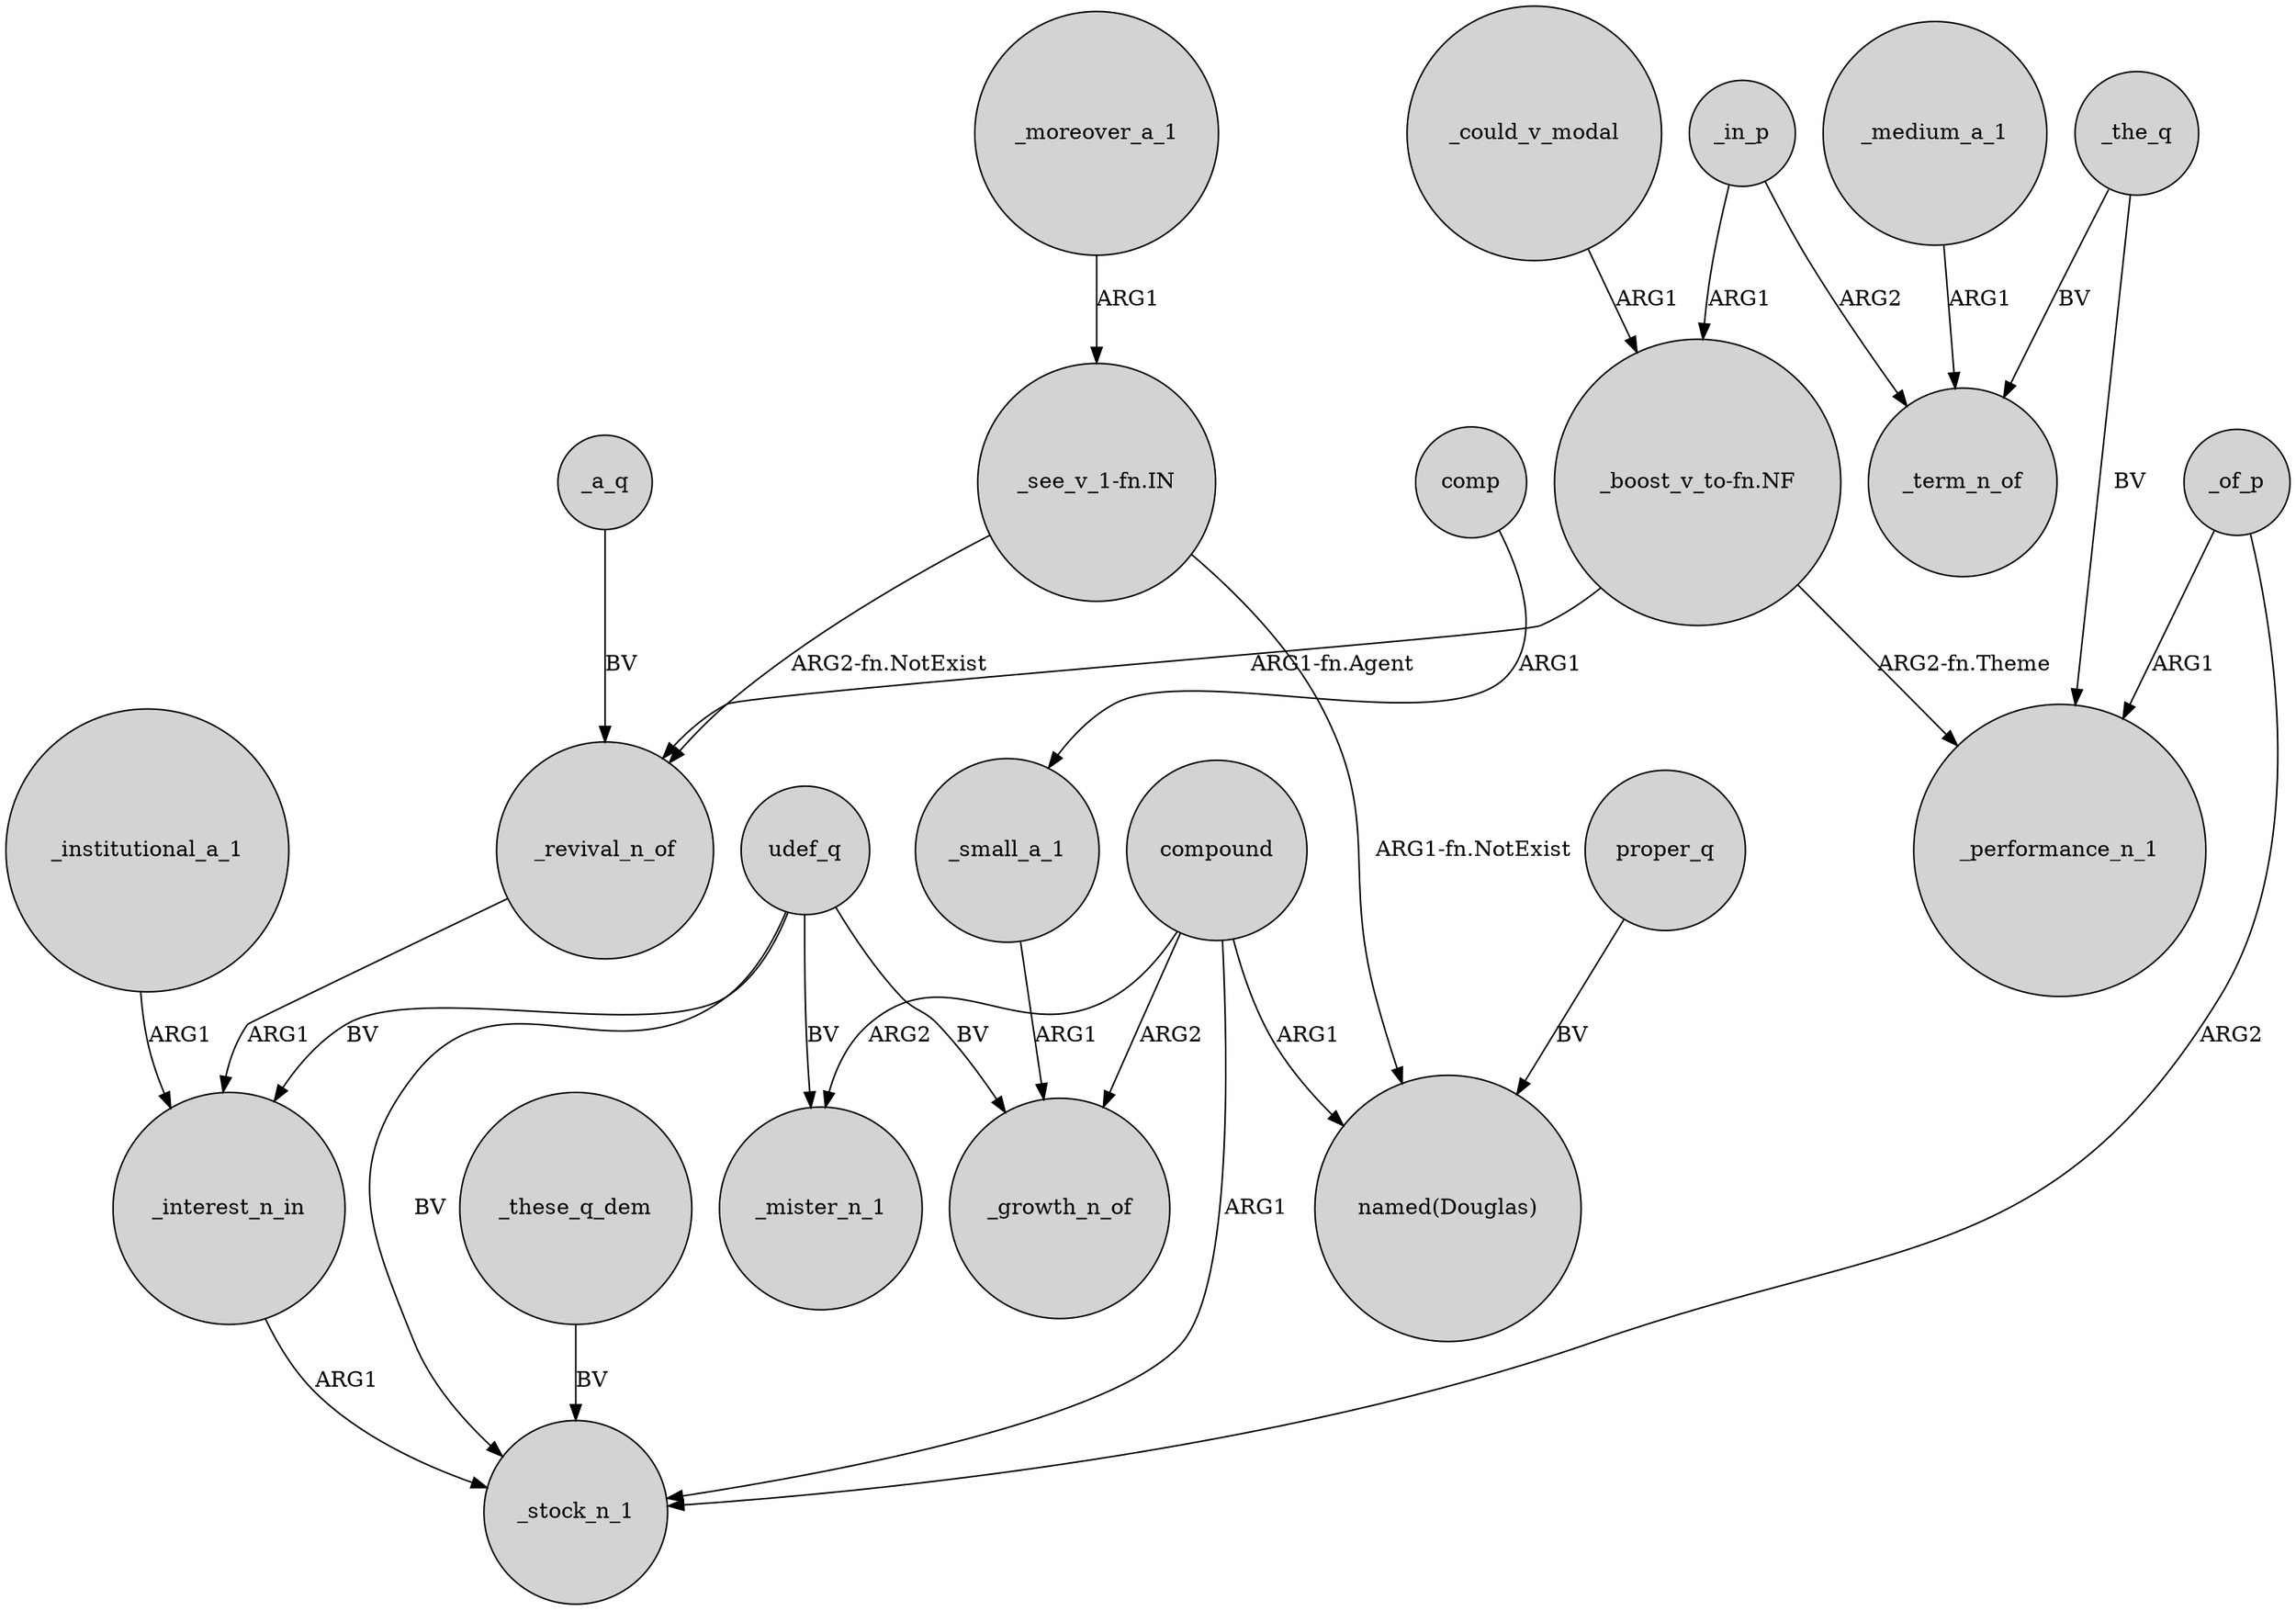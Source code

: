 digraph {
	node [shape=circle style=filled]
	_institutional_a_1 -> _interest_n_in [label=ARG1]
	compound -> "named(Douglas)" [label=ARG1]
	_a_q -> _revival_n_of [label=BV]
	"_boost_v_to-fn.NF" -> _revival_n_of [label="ARG1-fn.Agent"]
	_small_a_1 -> _growth_n_of [label=ARG1]
	compound -> _mister_n_1 [label=ARG2]
	_these_q_dem -> _stock_n_1 [label=BV]
	udef_q -> _mister_n_1 [label=BV]
	compound -> _stock_n_1 [label=ARG1]
	_moreover_a_1 -> "_see_v_1-fn.IN" [label=ARG1]
	udef_q -> _interest_n_in [label=BV]
	compound -> _growth_n_of [label=ARG2]
	_interest_n_in -> _stock_n_1 [label=ARG1]
	_the_q -> _term_n_of [label=BV]
	_in_p -> "_boost_v_to-fn.NF" [label=ARG1]
	"_see_v_1-fn.IN" -> "named(Douglas)" [label="ARG1-fn.NotExist"]
	udef_q -> _stock_n_1 [label=BV]
	"_boost_v_to-fn.NF" -> _performance_n_1 [label="ARG2-fn.Theme"]
	_the_q -> _performance_n_1 [label=BV]
	comp -> _small_a_1 [label=ARG1]
	_in_p -> _term_n_of [label=ARG2]
	_of_p -> _stock_n_1 [label=ARG2]
	_medium_a_1 -> _term_n_of [label=ARG1]
	_could_v_modal -> "_boost_v_to-fn.NF" [label=ARG1]
	udef_q -> _growth_n_of [label=BV]
	_revival_n_of -> _interest_n_in [label=ARG1]
	"_see_v_1-fn.IN" -> _revival_n_of [label="ARG2-fn.NotExist"]
	_of_p -> _performance_n_1 [label=ARG1]
	proper_q -> "named(Douglas)" [label=BV]
}

